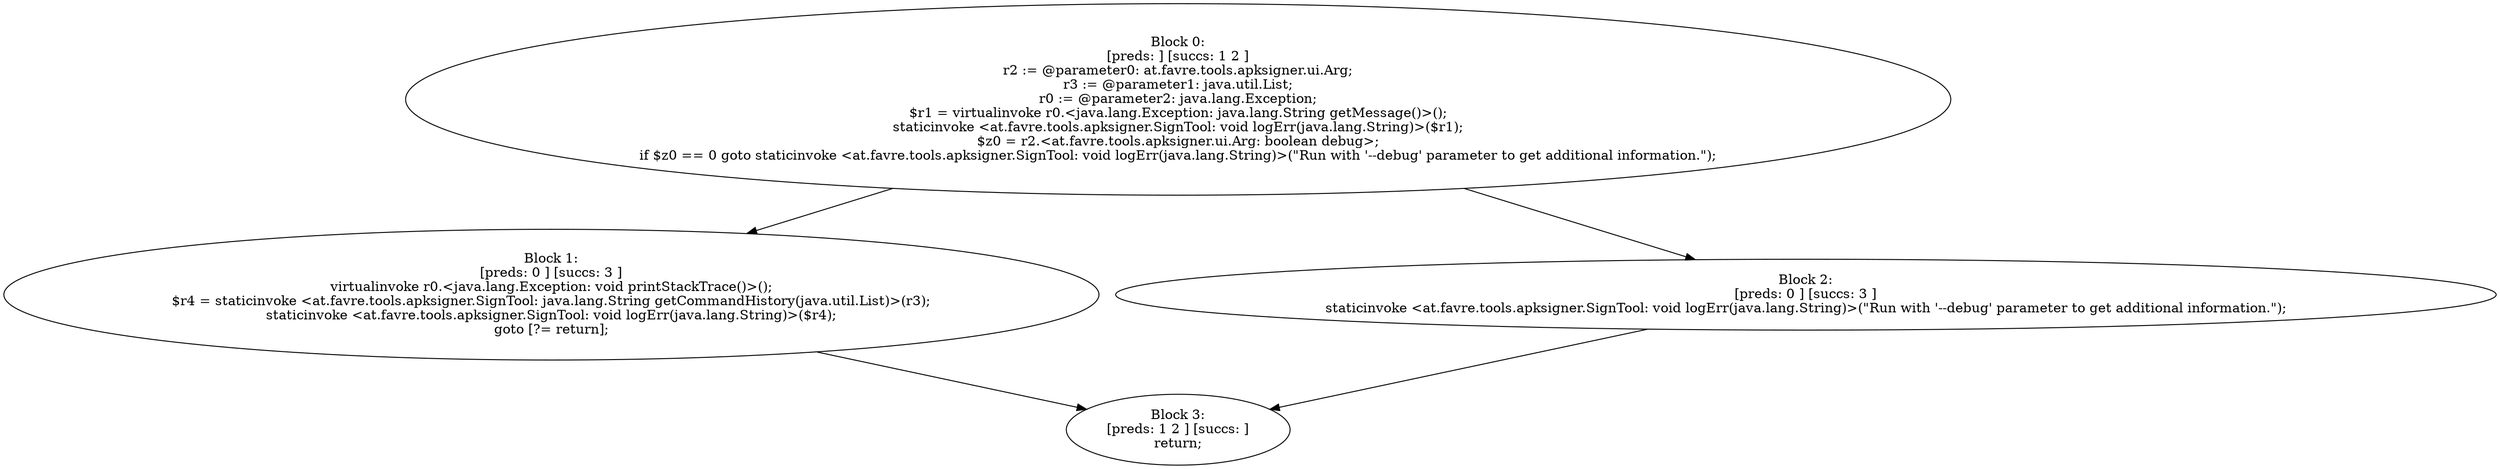 digraph "unitGraph" {
    "Block 0:
[preds: ] [succs: 1 2 ]
r2 := @parameter0: at.favre.tools.apksigner.ui.Arg;
r3 := @parameter1: java.util.List;
r0 := @parameter2: java.lang.Exception;
$r1 = virtualinvoke r0.<java.lang.Exception: java.lang.String getMessage()>();
staticinvoke <at.favre.tools.apksigner.SignTool: void logErr(java.lang.String)>($r1);
$z0 = r2.<at.favre.tools.apksigner.ui.Arg: boolean debug>;
if $z0 == 0 goto staticinvoke <at.favre.tools.apksigner.SignTool: void logErr(java.lang.String)>(\"Run with \'--debug\' parameter to get additional information.\");
"
    "Block 1:
[preds: 0 ] [succs: 3 ]
virtualinvoke r0.<java.lang.Exception: void printStackTrace()>();
$r4 = staticinvoke <at.favre.tools.apksigner.SignTool: java.lang.String getCommandHistory(java.util.List)>(r3);
staticinvoke <at.favre.tools.apksigner.SignTool: void logErr(java.lang.String)>($r4);
goto [?= return];
"
    "Block 2:
[preds: 0 ] [succs: 3 ]
staticinvoke <at.favre.tools.apksigner.SignTool: void logErr(java.lang.String)>(\"Run with \'--debug\' parameter to get additional information.\");
"
    "Block 3:
[preds: 1 2 ] [succs: ]
return;
"
    "Block 0:
[preds: ] [succs: 1 2 ]
r2 := @parameter0: at.favre.tools.apksigner.ui.Arg;
r3 := @parameter1: java.util.List;
r0 := @parameter2: java.lang.Exception;
$r1 = virtualinvoke r0.<java.lang.Exception: java.lang.String getMessage()>();
staticinvoke <at.favre.tools.apksigner.SignTool: void logErr(java.lang.String)>($r1);
$z0 = r2.<at.favre.tools.apksigner.ui.Arg: boolean debug>;
if $z0 == 0 goto staticinvoke <at.favre.tools.apksigner.SignTool: void logErr(java.lang.String)>(\"Run with \'--debug\' parameter to get additional information.\");
"->"Block 1:
[preds: 0 ] [succs: 3 ]
virtualinvoke r0.<java.lang.Exception: void printStackTrace()>();
$r4 = staticinvoke <at.favre.tools.apksigner.SignTool: java.lang.String getCommandHistory(java.util.List)>(r3);
staticinvoke <at.favre.tools.apksigner.SignTool: void logErr(java.lang.String)>($r4);
goto [?= return];
";
    "Block 0:
[preds: ] [succs: 1 2 ]
r2 := @parameter0: at.favre.tools.apksigner.ui.Arg;
r3 := @parameter1: java.util.List;
r0 := @parameter2: java.lang.Exception;
$r1 = virtualinvoke r0.<java.lang.Exception: java.lang.String getMessage()>();
staticinvoke <at.favre.tools.apksigner.SignTool: void logErr(java.lang.String)>($r1);
$z0 = r2.<at.favre.tools.apksigner.ui.Arg: boolean debug>;
if $z0 == 0 goto staticinvoke <at.favre.tools.apksigner.SignTool: void logErr(java.lang.String)>(\"Run with \'--debug\' parameter to get additional information.\");
"->"Block 2:
[preds: 0 ] [succs: 3 ]
staticinvoke <at.favre.tools.apksigner.SignTool: void logErr(java.lang.String)>(\"Run with \'--debug\' parameter to get additional information.\");
";
    "Block 1:
[preds: 0 ] [succs: 3 ]
virtualinvoke r0.<java.lang.Exception: void printStackTrace()>();
$r4 = staticinvoke <at.favre.tools.apksigner.SignTool: java.lang.String getCommandHistory(java.util.List)>(r3);
staticinvoke <at.favre.tools.apksigner.SignTool: void logErr(java.lang.String)>($r4);
goto [?= return];
"->"Block 3:
[preds: 1 2 ] [succs: ]
return;
";
    "Block 2:
[preds: 0 ] [succs: 3 ]
staticinvoke <at.favre.tools.apksigner.SignTool: void logErr(java.lang.String)>(\"Run with \'--debug\' parameter to get additional information.\");
"->"Block 3:
[preds: 1 2 ] [succs: ]
return;
";
}
